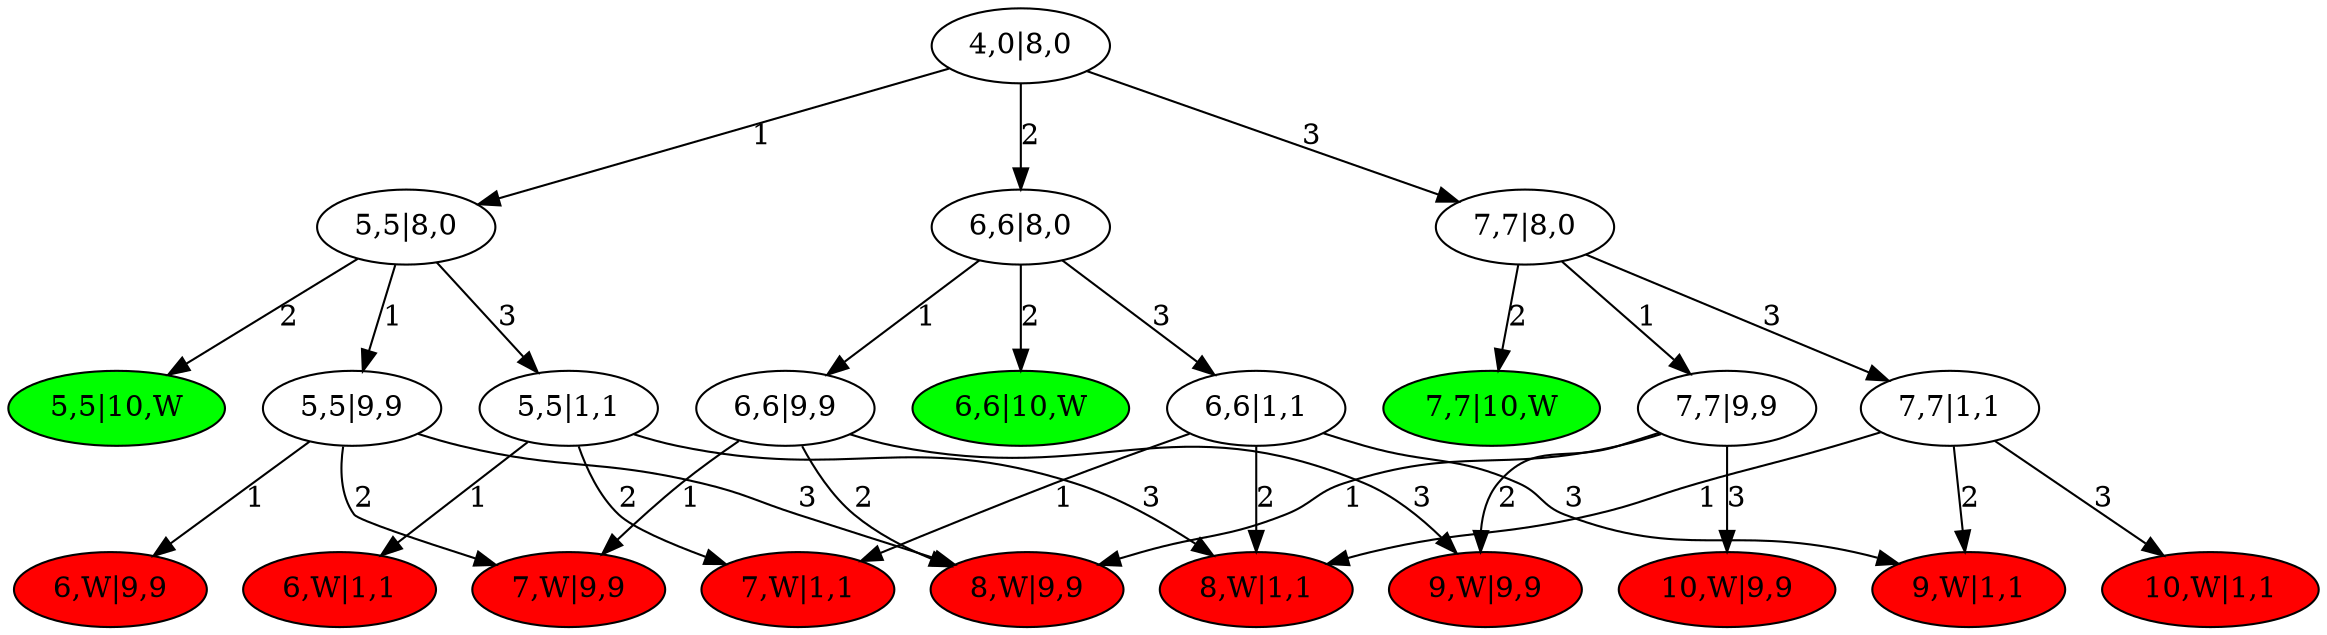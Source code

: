digraph G {
    
    "7,7|10,W"  [style=filled, fillcolor=green]
    "8,W|1,1"   [style=filled, fillcolor=red]
    "9,W|1,1"   [style=filled, fillcolor=red]
    "10,W|1,1"  [style=filled, fillcolor=red]
    "8,W|9,9"   [style=filled, fillcolor=red]
    "9,W|9,9"   [style=filled, fillcolor=red]
    "10,W|9,9"  [style=filled, fillcolor=red]
    "6,6|10,W"  [style=filled, fillcolor=green]
    "7,W|1,1"   [style=filled, fillcolor=red]
    "8,W|1,1"   [style=filled, fillcolor=red]
    "9,W|1,1"   [style=filled, fillcolor=red]
    "7,W|9,9"   [style=filled, fillcolor=red]
    "8,W|9,9"   [style=filled, fillcolor=red]
    "9,W|9,9"   [style=filled, fillcolor=red]
    "5,5|10,W"  [style=filled, fillcolor=green]
    "6,W|1,1"   [style=filled, fillcolor=red]
    "7,W|1,1"   [style=filled, fillcolor=red]
    "8,W|1,1"   [style=filled, fillcolor=red]
    "6,W|9,9"   [style=filled, fillcolor=red]
    "7,W|9,9"   [style=filled, fillcolor=red]
    "8,W|9,9"   [style=filled, fillcolor=red]
    
    "4,0|8,0"->"5,5|8,0" [label="1"]
    "4,0|8,0"->"6,6|8,0" [label="2"]
    "4,0|8,0"->"7,7|8,0" [label="3"]

    "7,7|8,0"->"7,7|9,9" [label="1"]
    "7,7|8,0"->"7,7|10,W" [label="2"]
    "7,7|8,0"->"7,7|1,1" [label="3"]

    "7,7|1,1"->"8,W|1,1" [label="1"]
    "7,7|1,1"->"9,W|1,1" [label="2"]
    "7,7|1,1"->"10,W|1,1" [label="3"]

    "7,7|9,9"->"8,W|9,9" [label="1"]
    "7,7|9,9"->"9,W|9,9" [label="2"]
    "7,7|9,9"->"10,W|9,9" [label="3"]

    "6,6|8,0"->"6,6|9,9" [label="1"]
    "6,6|8,0"->"6,6|10,W" [label="2"]
    "6,6|8,0"->"6,6|1,1" [label="3"]

    "6,6|1,1"->"7,W|1,1" [label="1"]
    "6,6|1,1"->"8,W|1,1" [label="2"]
    "6,6|1,1"->"9,W|1,1" [label="3"]

    "6,6|9,9"->"7,W|9,9" [label="1"]
    "6,6|9,9"->"8,W|9,9" [label="2"]
    "6,6|9,9"->"9,W|9,9" [label="3"]

    "5,5|8,0"->"5,5|9,9" [label="1"]
    "5,5|8,0"->"5,5|10,W" [label="2"]
    "5,5|8,0"->"5,5|1,1" [label="3"]

    "5,5|1,1"->"6,W|1,1" [label="1"]
    "5,5|1,1"->"7,W|1,1" [label="2"]
    "5,5|1,1"->"8,W|1,1" [label="3"]

    "5,5|9,9"->"6,W|9,9" [label="1"]
    "5,5|9,9"->"7,W|9,9" [label="2"]
    "5,5|9,9"->"8,W|9,9" [label="3"]
}

